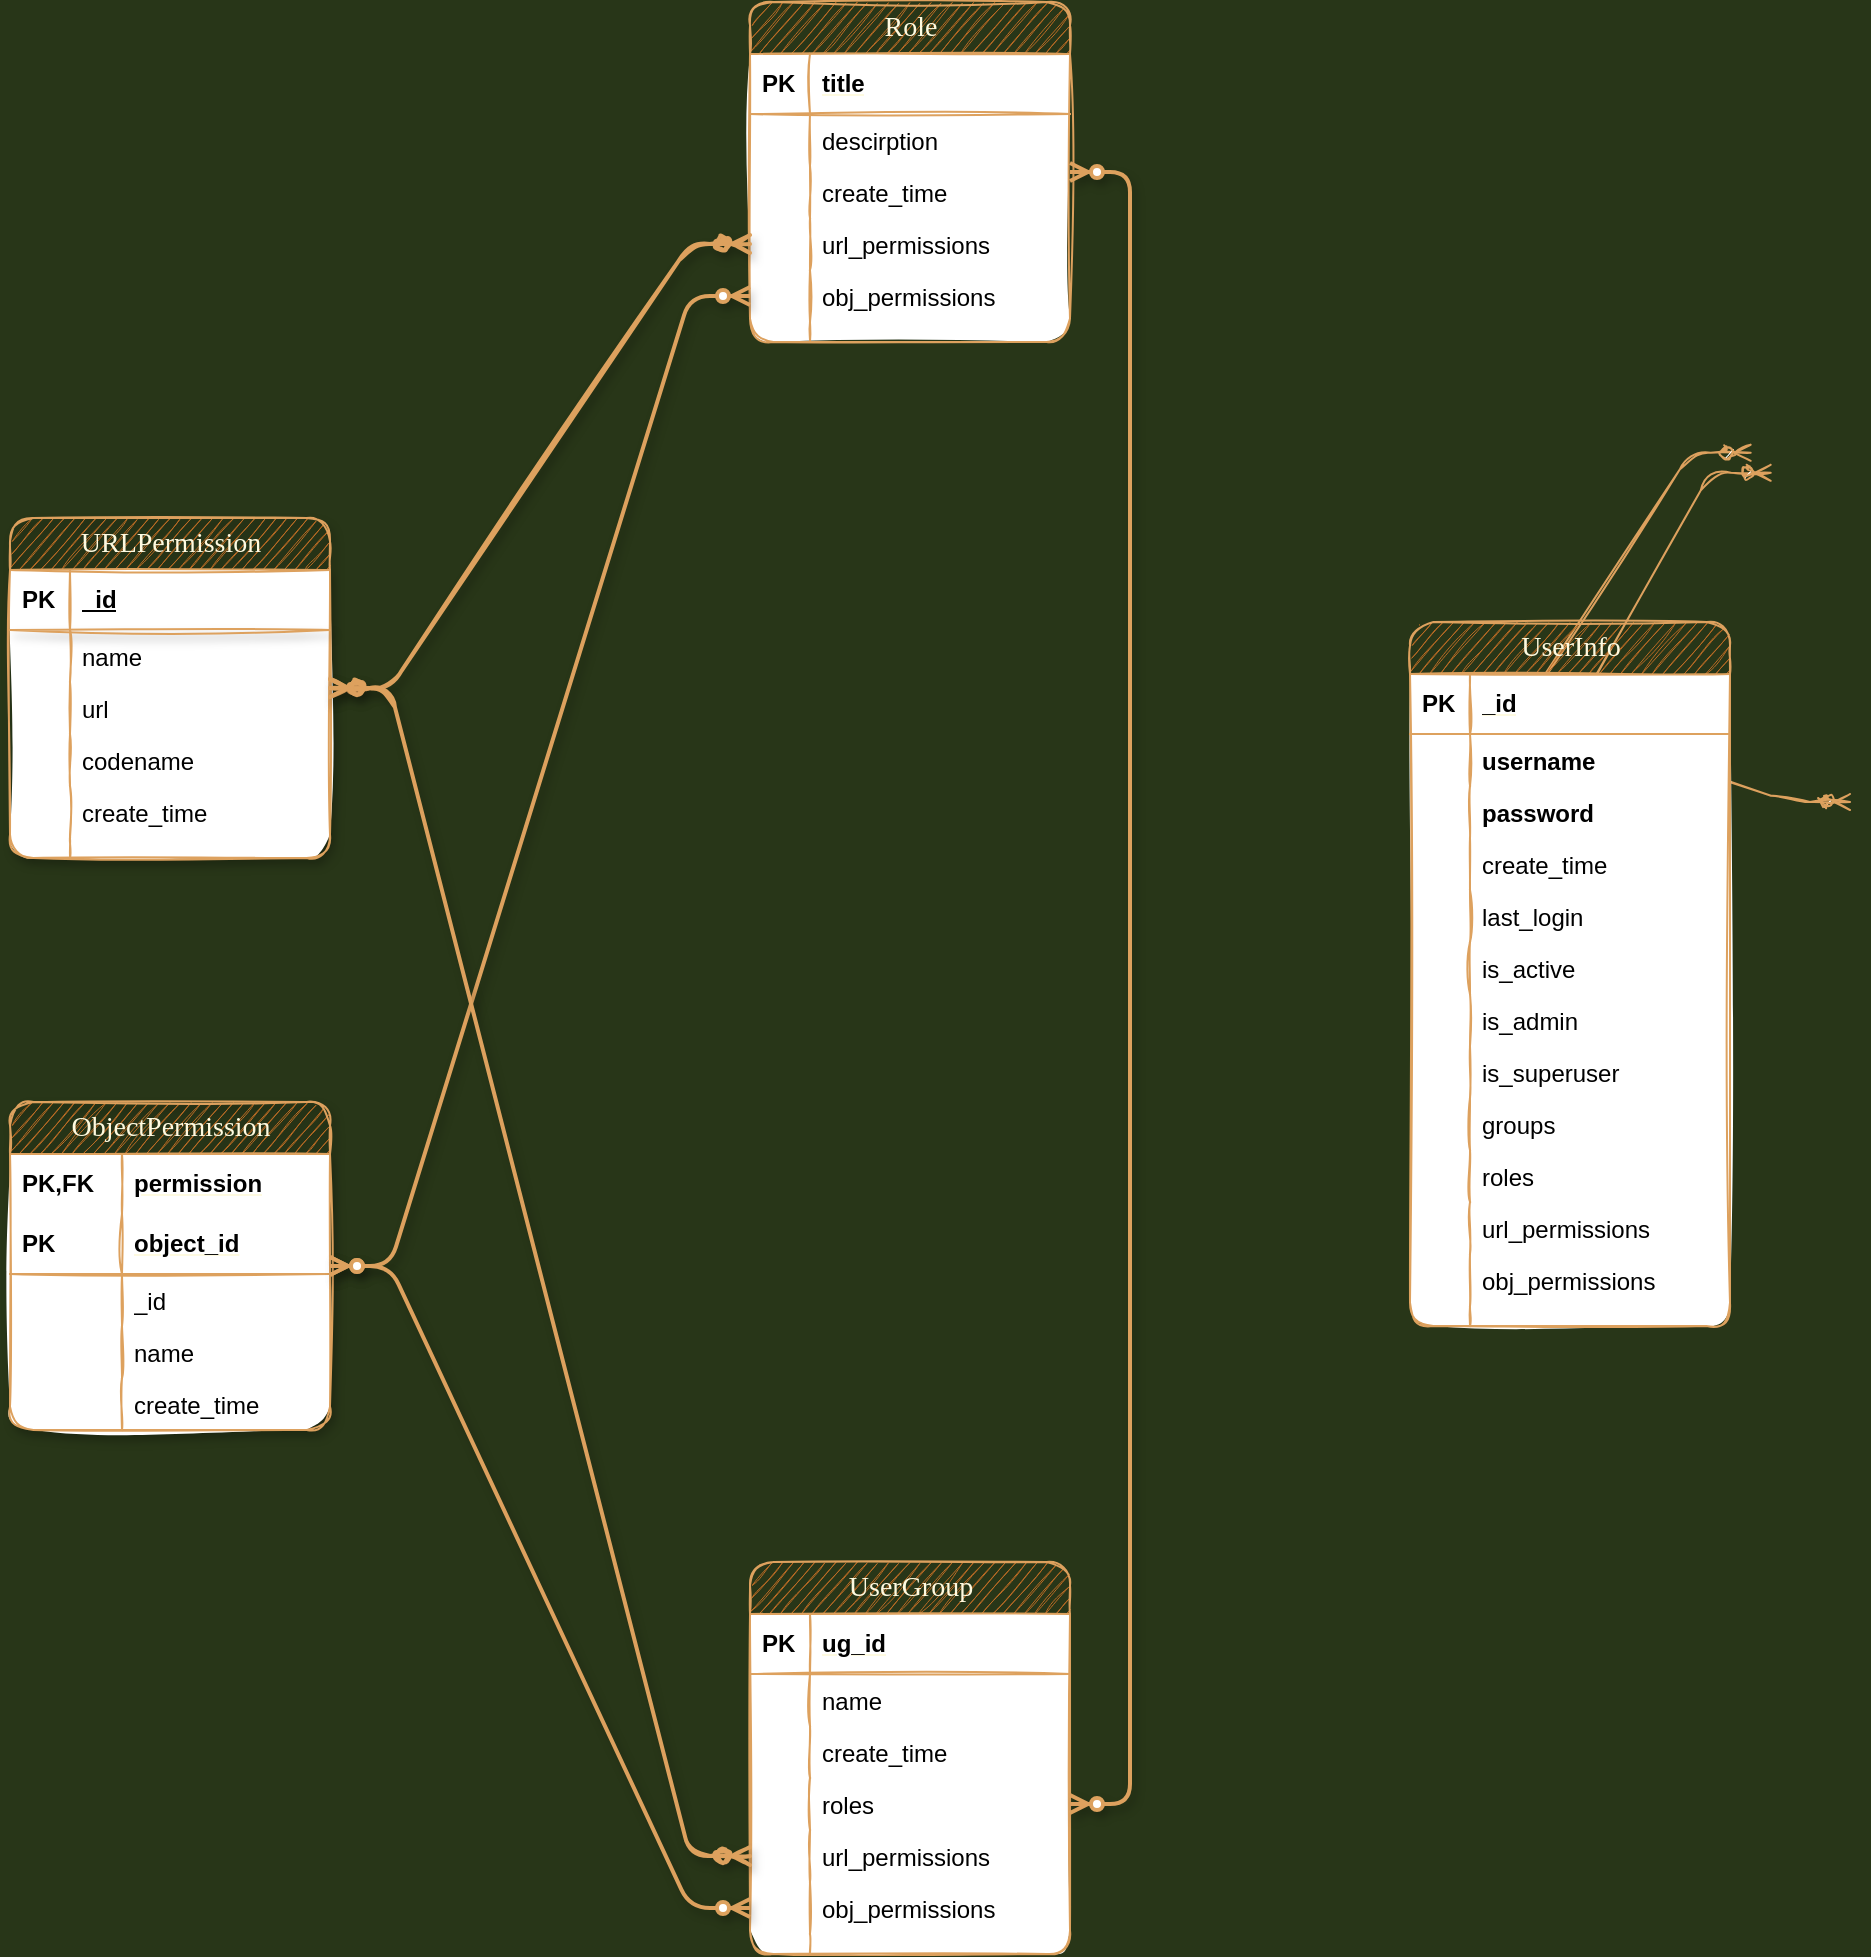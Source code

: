 <mxfile version="14.6.6" type="github">
  <diagram name="Page-1" id="e56a1550-8fbb-45ad-956c-1786394a9013">
    <mxGraphModel dx="1165" dy="645" grid="1" gridSize="10" guides="1" tooltips="1" connect="1" arrows="1" fold="1" page="1" pageScale="1" pageWidth="1100" pageHeight="850" background="#283618" math="0" shadow="0">
      <root>
        <mxCell id="0" />
        <mxCell id="1" parent="0" />
        <mxCell id="2e49270ec7c68f3f-63" value="" style="edgeStyle=entityRelationEdgeStyle;html=1;endArrow=ERzeroToMany;startArrow=ERzeroToOne;labelBackgroundColor=none;fontFamily=Verdana;fontSize=14;entryX=0;entryY=0.5;exitX=1;exitY=0.5;strokeColor=#DDA15E;fontColor=#FEFAE0;sketch=1;" parent="1" target="2e49270ec7c68f3f-42" edge="1">
          <mxGeometry width="100" height="100" relative="1" as="geometry">
            <mxPoint x="740" y="450" as="sourcePoint" />
            <mxPoint x="950" y="500" as="targetPoint" />
          </mxGeometry>
        </mxCell>
        <mxCell id="2e49270ec7c68f3f-78" value="" style="edgeStyle=entityRelationEdgeStyle;html=1;endArrow=ERzeroToMany;startArrow=ERzeroToOne;labelBackgroundColor=none;fontFamily=Verdana;fontSize=14;entryX=0;entryY=0.5;exitX=1;exitY=0.5;strokeColor=#DDA15E;fontColor=#FEFAE0;sketch=1;" parent="1" target="2e49270ec7c68f3f-65" edge="1">
          <mxGeometry width="100" height="100" relative="1" as="geometry">
            <mxPoint x="740" y="478" as="sourcePoint" />
            <mxPoint x="900.353" y="325.412" as="targetPoint" />
          </mxGeometry>
        </mxCell>
        <mxCell id="2e49270ec7c68f3f-79" value="" style="edgeStyle=entityRelationEdgeStyle;html=1;endArrow=ERzeroToMany;startArrow=ERzeroToOne;labelBackgroundColor=none;fontFamily=Verdana;fontSize=14;entryX=0;entryY=0.5;exitX=1;exitY=0.5;strokeColor=#DDA15E;fontColor=#FEFAE0;sketch=1;" parent="1" target="2e49270ec7c68f3f-74" edge="1">
          <mxGeometry width="100" height="100" relative="1" as="geometry">
            <mxPoint x="740" y="530" as="sourcePoint" />
            <mxPoint x="910.353" y="335.412" as="targetPoint" />
          </mxGeometry>
        </mxCell>
        <mxCell id="2e49270ec7c68f3f-80" value="URLPermission" style="swimlane;html=1;fontStyle=0;childLayout=stackLayout;horizontal=1;startSize=26;horizontalStack=0;resizeParent=1;resizeLast=0;collapsible=1;marginBottom=0;swimlaneFillColor=#ffffff;align=center;shadow=1;comic=0;labelBackgroundColor=none;strokeWidth=1;fontFamily=Verdana;fontSize=14;glass=0;fillColor=#BC6C25;strokeColor=#DDA15E;fontColor=#FEFAE0;sketch=1;rounded=1;" parent="1" vertex="1">
          <mxGeometry x="30" y="358" width="160" height="170" as="geometry" />
        </mxCell>
        <mxCell id="2e49270ec7c68f3f-81" value="_id" style="shape=partialRectangle;top=0;left=0;right=0;bottom=1;html=1;align=left;verticalAlign=middle;fillColor=none;spacingLeft=34;spacingRight=4;whiteSpace=wrap;overflow=hidden;rotatable=0;points=[[0,0.5],[1,0.5]];portConstraint=eastwest;dropTarget=0;fontStyle=5;shadow=1;strokeColor=#DDA15E;sketch=1;rounded=1;" parent="2e49270ec7c68f3f-80" vertex="1">
          <mxGeometry y="26" width="160" height="30" as="geometry" />
        </mxCell>
        <mxCell id="2e49270ec7c68f3f-82" value="&lt;font color=&quot;#000000&quot;&gt;&lt;b&gt;PK&lt;/b&gt;&lt;/font&gt;" style="shape=partialRectangle;top=0;left=0;bottom=0;html=1;fillColor=none;align=left;verticalAlign=middle;spacingLeft=4;spacingRight=4;whiteSpace=wrap;overflow=hidden;rotatable=0;points=[];portConstraint=eastwest;part=1;strokeColor=#DDA15E;fontColor=#FEFAE0;sketch=1;rounded=1;" parent="2e49270ec7c68f3f-81" vertex="1" connectable="0">
          <mxGeometry width="30" height="30" as="geometry" />
        </mxCell>
        <mxCell id="2e49270ec7c68f3f-83" value="name" style="shape=partialRectangle;top=0;left=0;right=0;bottom=0;html=1;align=left;verticalAlign=top;fillColor=none;spacingLeft=34;spacingRight=4;whiteSpace=wrap;overflow=hidden;rotatable=0;points=[[0,0.5],[1,0.5]];portConstraint=eastwest;dropTarget=0;shadow=1;strokeColor=#DDA15E;sketch=1;rounded=1;" parent="2e49270ec7c68f3f-80" vertex="1">
          <mxGeometry y="56" width="160" height="26" as="geometry" />
        </mxCell>
        <mxCell id="2e49270ec7c68f3f-84" value="" style="shape=partialRectangle;top=0;left=0;bottom=0;html=1;fillColor=none;align=left;verticalAlign=top;spacingLeft=4;spacingRight=4;whiteSpace=wrap;overflow=hidden;rotatable=0;points=[];portConstraint=eastwest;part=1;strokeColor=#DDA15E;fontColor=#FEFAE0;sketch=1;rounded=1;" parent="2e49270ec7c68f3f-83" vertex="1" connectable="0">
          <mxGeometry width="30" height="26" as="geometry" />
        </mxCell>
        <mxCell id="2e49270ec7c68f3f-85" value="url" style="shape=partialRectangle;top=0;left=0;right=0;bottom=0;html=1;align=left;verticalAlign=top;fillColor=none;spacingLeft=34;spacingRight=4;whiteSpace=wrap;overflow=hidden;rotatable=0;points=[[0,0.5],[1,0.5]];portConstraint=eastwest;dropTarget=0;shadow=1;strokeColor=#DDA15E;sketch=1;rounded=1;" parent="2e49270ec7c68f3f-80" vertex="1">
          <mxGeometry y="82" width="160" height="26" as="geometry" />
        </mxCell>
        <mxCell id="2e49270ec7c68f3f-86" value="" style="shape=partialRectangle;top=0;left=0;bottom=0;html=1;fillColor=none;align=left;verticalAlign=top;spacingLeft=4;spacingRight=4;whiteSpace=wrap;overflow=hidden;rotatable=0;points=[];portConstraint=eastwest;part=1;strokeColor=#DDA15E;fontColor=#FEFAE0;sketch=1;rounded=1;" parent="2e49270ec7c68f3f-85" vertex="1" connectable="0">
          <mxGeometry width="30" height="26" as="geometry" />
        </mxCell>
        <mxCell id="2e49270ec7c68f3f-87" value="codename" style="shape=partialRectangle;top=0;left=0;right=0;bottom=0;html=1;align=left;verticalAlign=top;fillColor=none;spacingLeft=34;spacingRight=4;whiteSpace=wrap;overflow=hidden;rotatable=0;points=[[0,0.5],[1,0.5]];portConstraint=eastwest;dropTarget=0;shadow=1;strokeColor=#DDA15E;sketch=1;rounded=1;" parent="2e49270ec7c68f3f-80" vertex="1">
          <mxGeometry y="108" width="160" height="26" as="geometry" />
        </mxCell>
        <mxCell id="2e49270ec7c68f3f-88" value="" style="shape=partialRectangle;top=0;left=0;bottom=0;html=1;fillColor=none;align=left;verticalAlign=top;spacingLeft=4;spacingRight=4;whiteSpace=wrap;overflow=hidden;rotatable=0;points=[];portConstraint=eastwest;part=1;strokeColor=#DDA15E;fontColor=#FEFAE0;sketch=1;rounded=1;" parent="2e49270ec7c68f3f-87" vertex="1" connectable="0">
          <mxGeometry width="30" height="26" as="geometry" />
        </mxCell>
        <mxCell id="QTOvt28qvxfar2RnhYl3-1" value="create_time" style="shape=partialRectangle;top=0;left=0;right=0;bottom=0;html=1;align=left;verticalAlign=top;fillColor=none;spacingLeft=34;spacingRight=4;whiteSpace=wrap;overflow=hidden;rotatable=0;points=[[0,0.5],[1,0.5]];portConstraint=eastwest;dropTarget=0;shadow=1;strokeColor=#DDA15E;sketch=1;rounded=1;" vertex="1" parent="2e49270ec7c68f3f-80">
          <mxGeometry y="134" width="160" height="26" as="geometry" />
        </mxCell>
        <mxCell id="QTOvt28qvxfar2RnhYl3-2" value="" style="shape=partialRectangle;top=0;left=0;bottom=0;html=1;fillColor=none;align=left;verticalAlign=top;spacingLeft=4;spacingRight=4;whiteSpace=wrap;overflow=hidden;rotatable=0;points=[];portConstraint=eastwest;part=1;strokeColor=#DDA15E;fontColor=#FEFAE0;sketch=1;rounded=1;" vertex="1" connectable="0" parent="QTOvt28qvxfar2RnhYl3-1">
          <mxGeometry width="30" height="26" as="geometry" />
        </mxCell>
        <mxCell id="2e49270ec7c68f3f-89" value="" style="shape=partialRectangle;top=0;left=0;right=0;bottom=0;html=1;align=left;verticalAlign=top;fillColor=none;spacingLeft=34;spacingRight=4;whiteSpace=wrap;overflow=hidden;rotatable=0;points=[[0,0.5],[1,0.5]];portConstraint=eastwest;dropTarget=0;shadow=1;strokeColor=#DDA15E;fontColor=#FEFAE0;sketch=1;rounded=1;" parent="2e49270ec7c68f3f-80" vertex="1">
          <mxGeometry y="160" width="160" height="10" as="geometry" />
        </mxCell>
        <mxCell id="2e49270ec7c68f3f-90" value="" style="shape=partialRectangle;top=0;left=0;bottom=0;html=1;fillColor=none;align=left;verticalAlign=top;spacingLeft=4;spacingRight=4;whiteSpace=wrap;overflow=hidden;rotatable=0;points=[];portConstraint=eastwest;part=1;strokeColor=#DDA15E;fontColor=#FEFAE0;sketch=1;rounded=1;" parent="2e49270ec7c68f3f-89" vertex="1" connectable="0">
          <mxGeometry width="30" height="10" as="geometry" />
        </mxCell>
        <mxCell id="QTOvt28qvxfar2RnhYl3-3" value="ObjectPermission" style="swimlane;html=1;fontStyle=0;childLayout=stackLayout;horizontal=1;startSize=26;horizontalStack=0;resizeParent=1;resizeLast=0;collapsible=1;marginBottom=0;swimlaneFillColor=#ffffff;align=center;shadow=1;comic=0;labelBackgroundColor=none;strokeWidth=1;fontFamily=Verdana;fontSize=14;glass=0;fillColor=#BC6C25;strokeColor=#DDA15E;fontColor=#FEFAE0;sketch=1;rounded=1;" vertex="1" parent="1">
          <mxGeometry x="30" y="650" width="160" height="164" as="geometry" />
        </mxCell>
        <mxCell id="QTOvt28qvxfar2RnhYl3-18" value="&lt;font color=&quot;#000000&quot;&gt;permission&lt;/font&gt;" style="shape=partialRectangle;top=0;left=0;right=0;bottom=0;html=1;align=left;verticalAlign=middle;fillColor=none;spacingLeft=60;spacingRight=4;whiteSpace=wrap;overflow=hidden;rotatable=0;points=[[0,0.5],[1,0.5]];portConstraint=eastwest;dropTarget=0;fontStyle=5;strokeColor=#DDA15E;fontColor=#FEFAE0;sketch=1;rounded=1;" vertex="1" parent="QTOvt28qvxfar2RnhYl3-3">
          <mxGeometry y="26" width="160" height="30" as="geometry" />
        </mxCell>
        <mxCell id="QTOvt28qvxfar2RnhYl3-19" value="&lt;font color=&quot;#000000&quot;&gt;PK,FK&lt;/font&gt;" style="shape=partialRectangle;fontStyle=1;top=0;left=0;bottom=0;html=1;fillColor=none;align=left;verticalAlign=middle;spacingLeft=4;spacingRight=4;whiteSpace=wrap;overflow=hidden;rotatable=0;points=[];portConstraint=eastwest;part=1;strokeColor=#DDA15E;fontColor=#FEFAE0;sketch=1;rounded=1;" vertex="1" connectable="0" parent="QTOvt28qvxfar2RnhYl3-18">
          <mxGeometry width="56" height="30" as="geometry" />
        </mxCell>
        <mxCell id="QTOvt28qvxfar2RnhYl3-20" value="&lt;font color=&quot;#000000&quot;&gt;object_id&lt;/font&gt;" style="shape=partialRectangle;top=0;left=0;right=0;bottom=1;html=1;align=left;verticalAlign=middle;fillColor=none;spacingLeft=60;spacingRight=4;whiteSpace=wrap;overflow=hidden;rotatable=0;points=[[0,0.5],[1,0.5]];portConstraint=eastwest;dropTarget=0;fontStyle=5;strokeColor=#DDA15E;fontColor=#FEFAE0;sketch=1;rounded=1;" vertex="1" parent="QTOvt28qvxfar2RnhYl3-3">
          <mxGeometry y="56" width="160" height="30" as="geometry" />
        </mxCell>
        <mxCell id="QTOvt28qvxfar2RnhYl3-21" value="&lt;font color=&quot;#000000&quot;&gt;PK&lt;/font&gt;" style="shape=partialRectangle;fontStyle=1;top=0;left=0;bottom=0;html=1;fillColor=none;align=left;verticalAlign=middle;spacingLeft=4;spacingRight=4;whiteSpace=wrap;overflow=hidden;rotatable=0;points=[];portConstraint=eastwest;part=1;strokeColor=#DDA15E;fontColor=#FEFAE0;sketch=1;rounded=1;" vertex="1" connectable="0" parent="QTOvt28qvxfar2RnhYl3-20">
          <mxGeometry width="56" height="30" as="geometry" />
        </mxCell>
        <mxCell id="QTOvt28qvxfar2RnhYl3-26" value="&lt;font color=&quot;#000000&quot;&gt;_id&lt;/font&gt;" style="shape=partialRectangle;top=0;left=0;right=0;bottom=0;html=1;align=left;verticalAlign=top;fillColor=none;spacingLeft=60;spacingRight=4;whiteSpace=wrap;overflow=hidden;rotatable=0;points=[[0,0.5],[1,0.5]];portConstraint=eastwest;dropTarget=0;strokeColor=#DDA15E;fontColor=#FEFAE0;sketch=1;rounded=1;" vertex="1" parent="QTOvt28qvxfar2RnhYl3-3">
          <mxGeometry y="86" width="160" height="26" as="geometry" />
        </mxCell>
        <mxCell id="QTOvt28qvxfar2RnhYl3-27" value="" style="shape=partialRectangle;top=0;left=0;bottom=0;html=1;fillColor=none;align=left;verticalAlign=top;spacingLeft=4;spacingRight=4;whiteSpace=wrap;overflow=hidden;rotatable=0;points=[];portConstraint=eastwest;part=1;strokeColor=#DDA15E;fontColor=#FEFAE0;sketch=1;rounded=1;" vertex="1" connectable="0" parent="QTOvt28qvxfar2RnhYl3-26">
          <mxGeometry width="56" height="26" as="geometry" />
        </mxCell>
        <mxCell id="QTOvt28qvxfar2RnhYl3-22" value="&lt;font color=&quot;#000000&quot;&gt;name&lt;/font&gt;" style="shape=partialRectangle;top=0;left=0;right=0;bottom=0;html=1;align=left;verticalAlign=top;fillColor=none;spacingLeft=60;spacingRight=4;whiteSpace=wrap;overflow=hidden;rotatable=0;points=[[0,0.5],[1,0.5]];portConstraint=eastwest;dropTarget=0;strokeColor=#DDA15E;fontColor=#FEFAE0;sketch=1;rounded=1;" vertex="1" parent="QTOvt28qvxfar2RnhYl3-3">
          <mxGeometry y="112" width="160" height="26" as="geometry" />
        </mxCell>
        <mxCell id="QTOvt28qvxfar2RnhYl3-23" value="" style="shape=partialRectangle;top=0;left=0;bottom=0;html=1;fillColor=none;align=left;verticalAlign=top;spacingLeft=4;spacingRight=4;whiteSpace=wrap;overflow=hidden;rotatable=0;points=[];portConstraint=eastwest;part=1;strokeColor=#DDA15E;fontColor=#FEFAE0;sketch=1;rounded=1;" vertex="1" connectable="0" parent="QTOvt28qvxfar2RnhYl3-22">
          <mxGeometry width="56" height="26" as="geometry" />
        </mxCell>
        <mxCell id="QTOvt28qvxfar2RnhYl3-24" value="&lt;font color=&quot;#000000&quot;&gt;create_time&lt;/font&gt;" style="shape=partialRectangle;top=0;left=0;right=0;bottom=0;html=1;align=left;verticalAlign=top;fillColor=none;spacingLeft=60;spacingRight=4;whiteSpace=wrap;overflow=hidden;rotatable=0;points=[[0,0.5],[1,0.5]];portConstraint=eastwest;dropTarget=0;strokeColor=#DDA15E;fontColor=#FEFAE0;sketch=1;rounded=1;" vertex="1" parent="QTOvt28qvxfar2RnhYl3-3">
          <mxGeometry y="138" width="160" height="26" as="geometry" />
        </mxCell>
        <mxCell id="QTOvt28qvxfar2RnhYl3-25" value="" style="shape=partialRectangle;top=0;left=0;bottom=0;html=1;fillColor=none;align=left;verticalAlign=top;spacingLeft=4;spacingRight=4;whiteSpace=wrap;overflow=hidden;rotatable=0;points=[];portConstraint=eastwest;part=1;strokeColor=#DDA15E;fontColor=#FEFAE0;sketch=1;rounded=1;" vertex="1" connectable="0" parent="QTOvt28qvxfar2RnhYl3-24">
          <mxGeometry width="56" height="26" as="geometry" />
        </mxCell>
        <mxCell id="QTOvt28qvxfar2RnhYl3-30" value="Role" style="swimlane;html=1;fontStyle=0;childLayout=stackLayout;horizontal=1;startSize=26;fillColor=#BC6C25;horizontalStack=0;resizeParent=1;resizeLast=0;collapsible=1;marginBottom=0;swimlaneFillColor=#ffffff;align=center;shadow=0;comic=0;labelBackgroundColor=none;strokeWidth=1;fontFamily=Verdana;fontSize=14;strokeColor=#DDA15E;fontColor=#FEFAE0;sketch=1;rounded=1;" vertex="1" parent="1">
          <mxGeometry x="400" y="100" width="160" height="170" as="geometry" />
        </mxCell>
        <mxCell id="QTOvt28qvxfar2RnhYl3-31" value="&lt;font color=&quot;#000000&quot;&gt;title&lt;/font&gt;" style="shape=partialRectangle;top=0;left=0;right=0;bottom=1;html=1;align=left;verticalAlign=middle;fillColor=none;spacingLeft=34;spacingRight=4;whiteSpace=wrap;overflow=hidden;rotatable=0;points=[[0,0.5],[1,0.5]];portConstraint=eastwest;dropTarget=0;fontStyle=5;strokeColor=#DDA15E;fontColor=#FEFAE0;sketch=1;rounded=1;" vertex="1" parent="QTOvt28qvxfar2RnhYl3-30">
          <mxGeometry y="26" width="160" height="30" as="geometry" />
        </mxCell>
        <mxCell id="QTOvt28qvxfar2RnhYl3-32" value="&lt;font color=&quot;#000000&quot;&gt;&lt;b&gt;PK&lt;/b&gt;&lt;/font&gt;" style="shape=partialRectangle;top=0;left=0;bottom=0;html=1;fillColor=none;align=left;verticalAlign=middle;spacingLeft=4;spacingRight=4;whiteSpace=wrap;overflow=hidden;rotatable=0;points=[];portConstraint=eastwest;part=1;strokeColor=#DDA15E;fontColor=#FEFAE0;sketch=1;rounded=1;" vertex="1" connectable="0" parent="QTOvt28qvxfar2RnhYl3-31">
          <mxGeometry width="30" height="30" as="geometry" />
        </mxCell>
        <mxCell id="QTOvt28qvxfar2RnhYl3-33" value="&lt;font color=&quot;#000000&quot;&gt;descirption&lt;/font&gt;" style="shape=partialRectangle;top=0;left=0;right=0;bottom=0;html=1;align=left;verticalAlign=top;fillColor=none;spacingLeft=34;spacingRight=4;whiteSpace=wrap;overflow=hidden;rotatable=0;points=[[0,0.5],[1,0.5]];portConstraint=eastwest;dropTarget=0;strokeColor=#DDA15E;fontColor=#FEFAE0;sketch=1;rounded=1;" vertex="1" parent="QTOvt28qvxfar2RnhYl3-30">
          <mxGeometry y="56" width="160" height="26" as="geometry" />
        </mxCell>
        <mxCell id="QTOvt28qvxfar2RnhYl3-34" value="" style="shape=partialRectangle;top=0;left=0;bottom=0;html=1;fillColor=none;align=left;verticalAlign=top;spacingLeft=4;spacingRight=4;whiteSpace=wrap;overflow=hidden;rotatable=0;points=[];portConstraint=eastwest;part=1;strokeColor=#DDA15E;fontColor=#FEFAE0;sketch=1;rounded=1;" vertex="1" connectable="0" parent="QTOvt28qvxfar2RnhYl3-33">
          <mxGeometry width="30" height="26" as="geometry" />
        </mxCell>
        <mxCell id="QTOvt28qvxfar2RnhYl3-35" value="&lt;font color=&quot;#000000&quot;&gt;create_time&lt;/font&gt;" style="shape=partialRectangle;top=0;left=0;right=0;bottom=0;html=1;align=left;verticalAlign=top;fillColor=none;spacingLeft=34;spacingRight=4;whiteSpace=wrap;overflow=hidden;rotatable=0;points=[[0,0.5],[1,0.5]];portConstraint=eastwest;dropTarget=0;strokeColor=#DDA15E;fontColor=#FEFAE0;sketch=1;rounded=1;" vertex="1" parent="QTOvt28qvxfar2RnhYl3-30">
          <mxGeometry y="82" width="160" height="26" as="geometry" />
        </mxCell>
        <mxCell id="QTOvt28qvxfar2RnhYl3-36" value="" style="shape=partialRectangle;top=0;left=0;bottom=0;html=1;fillColor=none;align=left;verticalAlign=top;spacingLeft=4;spacingRight=4;whiteSpace=wrap;overflow=hidden;rotatable=0;points=[];portConstraint=eastwest;part=1;strokeColor=#DDA15E;fontColor=#FEFAE0;sketch=1;rounded=1;" vertex="1" connectable="0" parent="QTOvt28qvxfar2RnhYl3-35">
          <mxGeometry width="30" height="26" as="geometry" />
        </mxCell>
        <mxCell id="QTOvt28qvxfar2RnhYl3-37" value="&lt;font color=&quot;#000000&quot;&gt;url_permissions&lt;/font&gt;" style="shape=partialRectangle;top=0;left=0;right=0;bottom=0;html=1;align=left;verticalAlign=top;fillColor=none;spacingLeft=34;spacingRight=4;whiteSpace=wrap;overflow=hidden;rotatable=0;points=[[0,0.5],[1,0.5]];portConstraint=eastwest;dropTarget=0;strokeColor=#DDA15E;fontColor=#FEFAE0;sketch=1;rounded=1;" vertex="1" parent="QTOvt28qvxfar2RnhYl3-30">
          <mxGeometry y="108" width="160" height="26" as="geometry" />
        </mxCell>
        <mxCell id="QTOvt28qvxfar2RnhYl3-38" value="" style="shape=partialRectangle;top=0;left=0;bottom=0;html=1;fillColor=none;align=left;verticalAlign=top;spacingLeft=4;spacingRight=4;whiteSpace=wrap;overflow=hidden;rotatable=0;points=[];portConstraint=eastwest;part=1;strokeColor=#DDA15E;fontColor=#FEFAE0;sketch=1;rounded=1;" vertex="1" connectable="0" parent="QTOvt28qvxfar2RnhYl3-37">
          <mxGeometry width="30" height="26" as="geometry" />
        </mxCell>
        <mxCell id="QTOvt28qvxfar2RnhYl3-39" value="&lt;font color=&quot;#000000&quot;&gt;obj_permissions&lt;/font&gt;" style="shape=partialRectangle;top=0;left=0;right=0;bottom=0;html=1;align=left;verticalAlign=top;fillColor=none;spacingLeft=34;spacingRight=4;whiteSpace=wrap;overflow=hidden;rotatable=0;points=[[0,0.5],[1,0.5]];portConstraint=eastwest;dropTarget=0;strokeColor=#DDA15E;fontColor=#FEFAE0;sketch=1;rounded=1;" vertex="1" parent="QTOvt28qvxfar2RnhYl3-30">
          <mxGeometry y="134" width="160" height="26" as="geometry" />
        </mxCell>
        <mxCell id="QTOvt28qvxfar2RnhYl3-40" value="" style="shape=partialRectangle;top=0;left=0;bottom=0;html=1;fillColor=none;align=left;verticalAlign=top;spacingLeft=4;spacingRight=4;whiteSpace=wrap;overflow=hidden;rotatable=0;points=[];portConstraint=eastwest;part=1;strokeColor=#DDA15E;fontColor=#FEFAE0;sketch=1;rounded=1;" vertex="1" connectable="0" parent="QTOvt28qvxfar2RnhYl3-39">
          <mxGeometry width="30" height="26" as="geometry" />
        </mxCell>
        <mxCell id="QTOvt28qvxfar2RnhYl3-41" value="" style="shape=partialRectangle;top=0;left=0;right=0;bottom=0;html=1;align=left;verticalAlign=top;fillColor=none;spacingLeft=34;spacingRight=4;whiteSpace=wrap;overflow=hidden;rotatable=0;points=[[0,0.5],[1,0.5]];portConstraint=eastwest;dropTarget=0;strokeColor=#DDA15E;fontColor=#FEFAE0;sketch=1;rounded=1;" vertex="1" parent="QTOvt28qvxfar2RnhYl3-30">
          <mxGeometry y="160" width="160" height="10" as="geometry" />
        </mxCell>
        <mxCell id="QTOvt28qvxfar2RnhYl3-42" value="" style="shape=partialRectangle;top=0;left=0;bottom=0;html=1;fillColor=none;align=left;verticalAlign=top;spacingLeft=4;spacingRight=4;whiteSpace=wrap;overflow=hidden;rotatable=0;points=[];portConstraint=eastwest;part=1;strokeColor=#DDA15E;fontColor=#FEFAE0;sketch=1;rounded=1;" vertex="1" connectable="0" parent="QTOvt28qvxfar2RnhYl3-41">
          <mxGeometry width="30" height="10" as="geometry" />
        </mxCell>
        <mxCell id="QTOvt28qvxfar2RnhYl3-43" value="" style="edgeStyle=entityRelationEdgeStyle;fontSize=12;html=1;endArrow=ERzeroToMany;startArrow=ERzeroToMany;fontColor=#000000;strokeColor=#DDA15E;fillColor=#BC6C25;strokeWidth=2;shadow=1;sketch=1;startFill=1;endFill=1;rounded=1;" edge="1" parent="1" source="2e49270ec7c68f3f-80" target="QTOvt28qvxfar2RnhYl3-37">
          <mxGeometry width="100" height="100" relative="1" as="geometry">
            <mxPoint x="170" y="276" as="sourcePoint" />
            <mxPoint x="270" y="176" as="targetPoint" />
          </mxGeometry>
        </mxCell>
        <mxCell id="QTOvt28qvxfar2RnhYl3-44" value="" style="edgeStyle=entityRelationEdgeStyle;fontSize=12;html=1;endArrow=ERzeroToMany;startArrow=ERzeroToMany;shadow=1;fontColor=#000000;strokeColor=#DDA15E;strokeWidth=2;fillColor=#BC6C25;startFill=1;endFill=1;" edge="1" parent="1" source="QTOvt28qvxfar2RnhYl3-3" target="QTOvt28qvxfar2RnhYl3-39">
          <mxGeometry width="100" height="100" relative="1" as="geometry">
            <mxPoint x="180" y="570" as="sourcePoint" />
            <mxPoint x="280" y="470" as="targetPoint" />
          </mxGeometry>
        </mxCell>
        <mxCell id="QTOvt28qvxfar2RnhYl3-52" value="UserGroup" style="swimlane;html=1;fontStyle=0;childLayout=stackLayout;horizontal=1;startSize=26;fillColor=#BC6C25;horizontalStack=0;resizeParent=1;resizeLast=0;collapsible=1;marginBottom=0;swimlaneFillColor=#ffffff;align=center;shadow=0;comic=0;labelBackgroundColor=none;strokeWidth=1;fontFamily=Verdana;fontSize=14;strokeColor=#DDA15E;fontColor=#FEFAE0;sketch=1;rounded=1;" vertex="1" parent="1">
          <mxGeometry x="400" y="880" width="160" height="196" as="geometry" />
        </mxCell>
        <mxCell id="QTOvt28qvxfar2RnhYl3-53" value="&lt;font color=&quot;#000000&quot;&gt;ug_id&lt;/font&gt;" style="shape=partialRectangle;top=0;left=0;right=0;bottom=1;html=1;align=left;verticalAlign=middle;fillColor=none;spacingLeft=34;spacingRight=4;whiteSpace=wrap;overflow=hidden;rotatable=0;points=[[0,0.5],[1,0.5]];portConstraint=eastwest;dropTarget=0;fontStyle=5;strokeColor=#DDA15E;fontColor=#FEFAE0;sketch=1;rounded=1;" vertex="1" parent="QTOvt28qvxfar2RnhYl3-52">
          <mxGeometry y="26" width="160" height="30" as="geometry" />
        </mxCell>
        <mxCell id="QTOvt28qvxfar2RnhYl3-54" value="&lt;font color=&quot;#000000&quot;&gt;&lt;b&gt;PK&lt;/b&gt;&lt;/font&gt;" style="shape=partialRectangle;top=0;left=0;bottom=0;html=1;fillColor=none;align=left;verticalAlign=middle;spacingLeft=4;spacingRight=4;whiteSpace=wrap;overflow=hidden;rotatable=0;points=[];portConstraint=eastwest;part=1;strokeColor=#DDA15E;fontColor=#FEFAE0;sketch=1;rounded=1;" vertex="1" connectable="0" parent="QTOvt28qvxfar2RnhYl3-53">
          <mxGeometry width="30" height="30" as="geometry" />
        </mxCell>
        <mxCell id="QTOvt28qvxfar2RnhYl3-55" value="&lt;font color=&quot;#000000&quot;&gt;name&lt;/font&gt;" style="shape=partialRectangle;top=0;left=0;right=0;bottom=0;html=1;align=left;verticalAlign=top;fillColor=none;spacingLeft=34;spacingRight=4;whiteSpace=wrap;overflow=hidden;rotatable=0;points=[[0,0.5],[1,0.5]];portConstraint=eastwest;dropTarget=0;strokeColor=#DDA15E;fontColor=#FEFAE0;sketch=1;rounded=1;" vertex="1" parent="QTOvt28qvxfar2RnhYl3-52">
          <mxGeometry y="56" width="160" height="26" as="geometry" />
        </mxCell>
        <mxCell id="QTOvt28qvxfar2RnhYl3-56" value="" style="shape=partialRectangle;top=0;left=0;bottom=0;html=1;fillColor=none;align=left;verticalAlign=top;spacingLeft=4;spacingRight=4;whiteSpace=wrap;overflow=hidden;rotatable=0;points=[];portConstraint=eastwest;part=1;strokeColor=#DDA15E;fontColor=#FEFAE0;sketch=1;rounded=1;" vertex="1" connectable="0" parent="QTOvt28qvxfar2RnhYl3-55">
          <mxGeometry width="30" height="26" as="geometry" />
        </mxCell>
        <mxCell id="QTOvt28qvxfar2RnhYl3-57" value="&lt;font color=&quot;#000000&quot;&gt;create_time&lt;/font&gt;" style="shape=partialRectangle;top=0;left=0;right=0;bottom=0;html=1;align=left;verticalAlign=top;fillColor=none;spacingLeft=34;spacingRight=4;whiteSpace=wrap;overflow=hidden;rotatable=0;points=[[0,0.5],[1,0.5]];portConstraint=eastwest;dropTarget=0;strokeColor=#DDA15E;fontColor=#FEFAE0;sketch=1;rounded=1;" vertex="1" parent="QTOvt28qvxfar2RnhYl3-52">
          <mxGeometry y="82" width="160" height="26" as="geometry" />
        </mxCell>
        <mxCell id="QTOvt28qvxfar2RnhYl3-58" value="" style="shape=partialRectangle;top=0;left=0;bottom=0;html=1;fillColor=none;align=left;verticalAlign=top;spacingLeft=4;spacingRight=4;whiteSpace=wrap;overflow=hidden;rotatable=0;points=[];portConstraint=eastwest;part=1;strokeColor=#DDA15E;fontColor=#FEFAE0;sketch=1;rounded=1;" vertex="1" connectable="0" parent="QTOvt28qvxfar2RnhYl3-57">
          <mxGeometry width="30" height="26" as="geometry" />
        </mxCell>
        <mxCell id="QTOvt28qvxfar2RnhYl3-65" value="&lt;font color=&quot;#000000&quot;&gt;roles&lt;/font&gt;" style="shape=partialRectangle;top=0;left=0;right=0;bottom=0;html=1;align=left;verticalAlign=top;fillColor=none;spacingLeft=34;spacingRight=4;whiteSpace=wrap;overflow=hidden;rotatable=0;points=[[0,0.5],[1,0.5]];portConstraint=eastwest;dropTarget=0;strokeColor=#DDA15E;fontColor=#FEFAE0;sketch=1;rounded=1;" vertex="1" parent="QTOvt28qvxfar2RnhYl3-52">
          <mxGeometry y="108" width="160" height="26" as="geometry" />
        </mxCell>
        <mxCell id="QTOvt28qvxfar2RnhYl3-66" value="" style="shape=partialRectangle;top=0;left=0;bottom=0;html=1;fillColor=none;align=left;verticalAlign=top;spacingLeft=4;spacingRight=4;whiteSpace=wrap;overflow=hidden;rotatable=0;points=[];portConstraint=eastwest;part=1;strokeColor=#DDA15E;fontColor=#FEFAE0;sketch=1;rounded=1;" vertex="1" connectable="0" parent="QTOvt28qvxfar2RnhYl3-65">
          <mxGeometry width="30" height="26" as="geometry" />
        </mxCell>
        <mxCell id="QTOvt28qvxfar2RnhYl3-59" value="&lt;font color=&quot;#000000&quot;&gt;url_permissions&lt;/font&gt;" style="shape=partialRectangle;top=0;left=0;right=0;bottom=0;html=1;align=left;verticalAlign=top;fillColor=none;spacingLeft=34;spacingRight=4;whiteSpace=wrap;overflow=hidden;rotatable=0;points=[[0,0.5],[1,0.5]];portConstraint=eastwest;dropTarget=0;strokeColor=#DDA15E;fontColor=#FEFAE0;sketch=1;rounded=1;" vertex="1" parent="QTOvt28qvxfar2RnhYl3-52">
          <mxGeometry y="134" width="160" height="26" as="geometry" />
        </mxCell>
        <mxCell id="QTOvt28qvxfar2RnhYl3-60" value="" style="shape=partialRectangle;top=0;left=0;bottom=0;html=1;fillColor=none;align=left;verticalAlign=top;spacingLeft=4;spacingRight=4;whiteSpace=wrap;overflow=hidden;rotatable=0;points=[];portConstraint=eastwest;part=1;strokeColor=#DDA15E;fontColor=#FEFAE0;sketch=1;rounded=1;" vertex="1" connectable="0" parent="QTOvt28qvxfar2RnhYl3-59">
          <mxGeometry width="30" height="26" as="geometry" />
        </mxCell>
        <mxCell id="QTOvt28qvxfar2RnhYl3-61" value="&lt;font color=&quot;#000000&quot;&gt;obj_permissions&lt;/font&gt;" style="shape=partialRectangle;top=0;left=0;right=0;bottom=0;html=1;align=left;verticalAlign=top;fillColor=none;spacingLeft=34;spacingRight=4;whiteSpace=wrap;overflow=hidden;rotatable=0;points=[[0,0.5],[1,0.5]];portConstraint=eastwest;dropTarget=0;strokeColor=#DDA15E;fontColor=#FEFAE0;sketch=1;rounded=1;" vertex="1" parent="QTOvt28qvxfar2RnhYl3-52">
          <mxGeometry y="160" width="160" height="26" as="geometry" />
        </mxCell>
        <mxCell id="QTOvt28qvxfar2RnhYl3-62" value="" style="shape=partialRectangle;top=0;left=0;bottom=0;html=1;fillColor=none;align=left;verticalAlign=top;spacingLeft=4;spacingRight=4;whiteSpace=wrap;overflow=hidden;rotatable=0;points=[];portConstraint=eastwest;part=1;strokeColor=#DDA15E;fontColor=#FEFAE0;sketch=1;rounded=1;" vertex="1" connectable="0" parent="QTOvt28qvxfar2RnhYl3-61">
          <mxGeometry width="30" height="26" as="geometry" />
        </mxCell>
        <mxCell id="QTOvt28qvxfar2RnhYl3-63" value="" style="shape=partialRectangle;top=0;left=0;right=0;bottom=0;html=1;align=left;verticalAlign=top;fillColor=none;spacingLeft=34;spacingRight=4;whiteSpace=wrap;overflow=hidden;rotatable=0;points=[[0,0.5],[1,0.5]];portConstraint=eastwest;dropTarget=0;strokeColor=#DDA15E;fontColor=#FEFAE0;sketch=1;rounded=1;" vertex="1" parent="QTOvt28qvxfar2RnhYl3-52">
          <mxGeometry y="186" width="160" height="10" as="geometry" />
        </mxCell>
        <mxCell id="QTOvt28qvxfar2RnhYl3-64" value="" style="shape=partialRectangle;top=0;left=0;bottom=0;html=1;fillColor=none;align=left;verticalAlign=top;spacingLeft=4;spacingRight=4;whiteSpace=wrap;overflow=hidden;rotatable=0;points=[];portConstraint=eastwest;part=1;strokeColor=#DDA15E;fontColor=#FEFAE0;sketch=1;rounded=1;" vertex="1" connectable="0" parent="QTOvt28qvxfar2RnhYl3-63">
          <mxGeometry width="30" height="10" as="geometry" />
        </mxCell>
        <mxCell id="QTOvt28qvxfar2RnhYl3-67" value="" style="edgeStyle=entityRelationEdgeStyle;fontSize=12;html=1;endArrow=ERzeroToMany;startArrow=ERzeroToMany;shadow=1;fontColor=#000000;strokeColor=#DDA15E;strokeWidth=2;fillColor=#BC6C25;startFill=1;endFill=1;" edge="1" parent="1" source="QTOvt28qvxfar2RnhYl3-65" target="QTOvt28qvxfar2RnhYl3-30">
          <mxGeometry width="100" height="100" relative="1" as="geometry">
            <mxPoint x="200" y="742" as="sourcePoint" />
            <mxPoint x="320" y="247" as="targetPoint" />
          </mxGeometry>
        </mxCell>
        <mxCell id="QTOvt28qvxfar2RnhYl3-68" value="" style="edgeStyle=entityRelationEdgeStyle;fontSize=12;html=1;endArrow=ERzeroToMany;startArrow=ERzeroToMany;fontColor=#000000;strokeColor=#DDA15E;fillColor=#BC6C25;strokeWidth=2;shadow=1;sketch=1;startFill=1;endFill=1;rounded=1;" edge="1" parent="1" source="2e49270ec7c68f3f-80" target="QTOvt28qvxfar2RnhYl3-59">
          <mxGeometry width="100" height="100" relative="1" as="geometry">
            <mxPoint x="200" y="453" as="sourcePoint" />
            <mxPoint x="320" y="221" as="targetPoint" />
          </mxGeometry>
        </mxCell>
        <mxCell id="QTOvt28qvxfar2RnhYl3-70" value="" style="edgeStyle=entityRelationEdgeStyle;fontSize=12;html=1;endArrow=ERzeroToMany;startArrow=ERzeroToMany;shadow=1;fontColor=#000000;strokeColor=#DDA15E;strokeWidth=2;fillColor=#BC6C25;startFill=1;endFill=1;" edge="1" parent="1" source="QTOvt28qvxfar2RnhYl3-3" target="QTOvt28qvxfar2RnhYl3-61">
          <mxGeometry width="100" height="100" relative="1" as="geometry">
            <mxPoint x="200" y="742" as="sourcePoint" />
            <mxPoint x="320" y="247" as="targetPoint" />
          </mxGeometry>
        </mxCell>
        <mxCell id="QTOvt28qvxfar2RnhYl3-71" value="UserInfo" style="swimlane;html=1;fontStyle=0;childLayout=stackLayout;horizontal=1;startSize=26;fillColor=#BC6C25;horizontalStack=0;resizeParent=1;resizeLast=0;collapsible=1;marginBottom=0;swimlaneFillColor=#ffffff;align=center;shadow=0;comic=0;labelBackgroundColor=none;strokeWidth=1;fontFamily=Verdana;fontSize=14;strokeColor=#DDA15E;fontColor=#FEFAE0;sketch=1;rounded=1;" vertex="1" parent="1">
          <mxGeometry x="730" y="410" width="160" height="352" as="geometry" />
        </mxCell>
        <mxCell id="QTOvt28qvxfar2RnhYl3-72" value="&lt;font color=&quot;#000000&quot;&gt;_id&lt;/font&gt;" style="shape=partialRectangle;top=0;left=0;right=0;bottom=1;html=1;align=left;verticalAlign=middle;fillColor=none;spacingLeft=34;spacingRight=4;whiteSpace=wrap;overflow=hidden;rotatable=0;points=[[0,0.5],[1,0.5]];portConstraint=eastwest;dropTarget=0;fontStyle=5;strokeColor=#DDA15E;fontColor=#FEFAE0;sketch=1;rounded=1;" vertex="1" parent="QTOvt28qvxfar2RnhYl3-71">
          <mxGeometry y="26" width="160" height="30" as="geometry" />
        </mxCell>
        <mxCell id="QTOvt28qvxfar2RnhYl3-73" value="&lt;font color=&quot;#000000&quot;&gt;&lt;b&gt;PK&lt;/b&gt;&lt;/font&gt;" style="shape=partialRectangle;top=0;left=0;bottom=0;html=1;fillColor=none;align=left;verticalAlign=middle;spacingLeft=4;spacingRight=4;whiteSpace=wrap;overflow=hidden;rotatable=0;points=[];portConstraint=eastwest;part=1;strokeColor=#DDA15E;fontColor=#FEFAE0;sketch=1;rounded=1;" vertex="1" connectable="0" parent="QTOvt28qvxfar2RnhYl3-72">
          <mxGeometry width="30" height="30" as="geometry" />
        </mxCell>
        <mxCell id="QTOvt28qvxfar2RnhYl3-74" value="&lt;font color=&quot;#000000&quot;&gt;&lt;b&gt;username&lt;/b&gt;&lt;/font&gt;" style="shape=partialRectangle;top=0;left=0;right=0;bottom=0;html=1;align=left;verticalAlign=top;fillColor=none;spacingLeft=34;spacingRight=4;whiteSpace=wrap;overflow=hidden;rotatable=0;points=[[0,0.5],[1,0.5]];portConstraint=eastwest;dropTarget=0;strokeColor=#DDA15E;fontColor=#FEFAE0;sketch=1;rounded=1;" vertex="1" parent="QTOvt28qvxfar2RnhYl3-71">
          <mxGeometry y="56" width="160" height="26" as="geometry" />
        </mxCell>
        <mxCell id="QTOvt28qvxfar2RnhYl3-75" value="" style="shape=partialRectangle;top=0;left=0;bottom=0;html=1;fillColor=none;align=left;verticalAlign=top;spacingLeft=4;spacingRight=4;whiteSpace=wrap;overflow=hidden;rotatable=0;points=[];portConstraint=eastwest;part=1;strokeColor=#DDA15E;fontColor=#FEFAE0;sketch=1;rounded=1;" vertex="1" connectable="0" parent="QTOvt28qvxfar2RnhYl3-74">
          <mxGeometry width="30" height="26" as="geometry" />
        </mxCell>
        <mxCell id="QTOvt28qvxfar2RnhYl3-76" value="&lt;font color=&quot;#000000&quot;&gt;&lt;b&gt;password&lt;/b&gt;&lt;/font&gt;" style="shape=partialRectangle;top=0;left=0;right=0;bottom=0;html=1;align=left;verticalAlign=top;fillColor=none;spacingLeft=34;spacingRight=4;whiteSpace=wrap;overflow=hidden;rotatable=0;points=[[0,0.5],[1,0.5]];portConstraint=eastwest;dropTarget=0;strokeColor=#DDA15E;fontColor=#FEFAE0;sketch=1;rounded=1;" vertex="1" parent="QTOvt28qvxfar2RnhYl3-71">
          <mxGeometry y="82" width="160" height="26" as="geometry" />
        </mxCell>
        <mxCell id="QTOvt28qvxfar2RnhYl3-77" value="" style="shape=partialRectangle;top=0;left=0;bottom=0;html=1;fillColor=none;align=left;verticalAlign=top;spacingLeft=4;spacingRight=4;whiteSpace=wrap;overflow=hidden;rotatable=0;points=[];portConstraint=eastwest;part=1;strokeColor=#DDA15E;fontColor=#FEFAE0;sketch=1;rounded=1;" vertex="1" connectable="0" parent="QTOvt28qvxfar2RnhYl3-76">
          <mxGeometry width="30" height="26" as="geometry" />
        </mxCell>
        <mxCell id="QTOvt28qvxfar2RnhYl3-78" value="&lt;font color=&quot;#000000&quot;&gt;create_time&lt;/font&gt;" style="shape=partialRectangle;top=0;left=0;right=0;bottom=0;html=1;align=left;verticalAlign=top;fillColor=none;spacingLeft=34;spacingRight=4;whiteSpace=wrap;overflow=hidden;rotatable=0;points=[[0,0.5],[1,0.5]];portConstraint=eastwest;dropTarget=0;strokeColor=#DDA15E;fontColor=#FEFAE0;sketch=1;rounded=1;" vertex="1" parent="QTOvt28qvxfar2RnhYl3-71">
          <mxGeometry y="108" width="160" height="26" as="geometry" />
        </mxCell>
        <mxCell id="QTOvt28qvxfar2RnhYl3-79" value="" style="shape=partialRectangle;top=0;left=0;bottom=0;html=1;fillColor=none;align=left;verticalAlign=top;spacingLeft=4;spacingRight=4;whiteSpace=wrap;overflow=hidden;rotatable=0;points=[];portConstraint=eastwest;part=1;strokeColor=#DDA15E;fontColor=#FEFAE0;sketch=1;rounded=1;" vertex="1" connectable="0" parent="QTOvt28qvxfar2RnhYl3-78">
          <mxGeometry width="30" height="26" as="geometry" />
        </mxCell>
        <mxCell id="QTOvt28qvxfar2RnhYl3-84" value="&lt;font color=&quot;#000000&quot;&gt;last_login&lt;/font&gt;" style="shape=partialRectangle;top=0;left=0;right=0;bottom=0;html=1;align=left;verticalAlign=top;fillColor=none;spacingLeft=34;spacingRight=4;whiteSpace=wrap;overflow=hidden;rotatable=0;points=[[0,0.5],[1,0.5]];portConstraint=eastwest;dropTarget=0;strokeColor=#DDA15E;fontColor=#FEFAE0;sketch=1;rounded=1;" vertex="1" parent="QTOvt28qvxfar2RnhYl3-71">
          <mxGeometry y="134" width="160" height="26" as="geometry" />
        </mxCell>
        <mxCell id="QTOvt28qvxfar2RnhYl3-85" value="" style="shape=partialRectangle;top=0;left=0;bottom=0;html=1;fillColor=none;align=left;verticalAlign=top;spacingLeft=4;spacingRight=4;whiteSpace=wrap;overflow=hidden;rotatable=0;points=[];portConstraint=eastwest;part=1;strokeColor=#DDA15E;fontColor=#FEFAE0;sketch=1;rounded=1;" vertex="1" connectable="0" parent="QTOvt28qvxfar2RnhYl3-84">
          <mxGeometry width="30" height="26" as="geometry" />
        </mxCell>
        <mxCell id="QTOvt28qvxfar2RnhYl3-80" value="&lt;font color=&quot;#000000&quot;&gt;is_active&lt;/font&gt;" style="shape=partialRectangle;top=0;left=0;right=0;bottom=0;html=1;align=left;verticalAlign=top;fillColor=none;spacingLeft=34;spacingRight=4;whiteSpace=wrap;overflow=hidden;rotatable=0;points=[[0,0.5],[1,0.5]];portConstraint=eastwest;dropTarget=0;strokeColor=#DDA15E;fontColor=#FEFAE0;sketch=1;rounded=1;" vertex="1" parent="QTOvt28qvxfar2RnhYl3-71">
          <mxGeometry y="160" width="160" height="26" as="geometry" />
        </mxCell>
        <mxCell id="QTOvt28qvxfar2RnhYl3-81" value="" style="shape=partialRectangle;top=0;left=0;bottom=0;html=1;fillColor=none;align=left;verticalAlign=top;spacingLeft=4;spacingRight=4;whiteSpace=wrap;overflow=hidden;rotatable=0;points=[];portConstraint=eastwest;part=1;strokeColor=#DDA15E;fontColor=#FEFAE0;sketch=1;rounded=1;" vertex="1" connectable="0" parent="QTOvt28qvxfar2RnhYl3-80">
          <mxGeometry width="30" height="26" as="geometry" />
        </mxCell>
        <mxCell id="QTOvt28qvxfar2RnhYl3-88" value="&lt;font color=&quot;#000000&quot;&gt;is_admin&lt;/font&gt;" style="shape=partialRectangle;top=0;left=0;right=0;bottom=0;html=1;align=left;verticalAlign=top;fillColor=none;spacingLeft=34;spacingRight=4;whiteSpace=wrap;overflow=hidden;rotatable=0;points=[[0,0.5],[1,0.5]];portConstraint=eastwest;dropTarget=0;strokeColor=#DDA15E;fontColor=#FEFAE0;sketch=1;rounded=1;" vertex="1" parent="QTOvt28qvxfar2RnhYl3-71">
          <mxGeometry y="186" width="160" height="26" as="geometry" />
        </mxCell>
        <mxCell id="QTOvt28qvxfar2RnhYl3-89" value="" style="shape=partialRectangle;top=0;left=0;bottom=0;html=1;fillColor=none;align=left;verticalAlign=top;spacingLeft=4;spacingRight=4;whiteSpace=wrap;overflow=hidden;rotatable=0;points=[];portConstraint=eastwest;part=1;strokeColor=#DDA15E;fontColor=#FEFAE0;sketch=1;rounded=1;" vertex="1" connectable="0" parent="QTOvt28qvxfar2RnhYl3-88">
          <mxGeometry width="30" height="26" as="geometry" />
        </mxCell>
        <mxCell id="QTOvt28qvxfar2RnhYl3-86" value="&lt;font color=&quot;#000000&quot;&gt;is_superuser&lt;/font&gt;&lt;span style=&quot;color: rgba(0 , 0 , 0 , 0) ; font-family: monospace ; font-size: 0px&quot;&gt;%3CmxGraphModel%3E%3Croot%3E%3CmxCell%20id%3D%220%22%2F%3E%3CmxCell%20id%3D%221%22%20parent%3D%220%22%2F%3E%3CmxCell%20id%3D%222%22%20value%3D%22%26lt%3Bfont%20color%3D%26quot%3B%23000000%26quot%3B%26gt%3Bis_admin%26lt%3B%2Ffont%26gt%3B%22%20style%3D%22shape%3DpartialRectangle%3Btop%3D0%3Bleft%3D0%3Bright%3D0%3Bbottom%3D0%3Bhtml%3D1%3Balign%3Dleft%3BverticalAlign%3Dtop%3BfillColor%3Dnone%3BspacingLeft%3D34%3BspacingRight%3D4%3BwhiteSpace%3Dwrap%3Boverflow%3Dhidden%3Brotatable%3D0%3Bpoints%3D%5B%5B0%2C0.5%5D%2C%5B1%2C0.5%5D%5D%3BportConstraint%3Deastwest%3BdropTarget%3D0%3BstrokeColor%3D%23DDA15E%3BfontColor%3D%23FEFAE0%3Bsketch%3D1%3Brounded%3D1%3B%22%20vertex%3D%221%22%20parent%3D%221%22%3E%3CmxGeometry%20x%3D%22730%22%20y%3D%22596%22%20width%3D%22160%22%20height%3D%2226%22%20as%3D%22geometry%22%2F%3E%3C%2FmxCell%3E%3CmxCell%20id%3D%223%22%20value%3D%22%22%20style%3D%22shape%3DpartialRectangle%3Btop%3D0%3Bleft%3D0%3Bbottom%3D0%3Bhtml%3D1%3BfillColor%3Dnone%3Balign%3Dleft%3BverticalAlign%3Dtop%3BspacingLeft%3D4%3BspacingRight%3D4%3BwhiteSpace%3Dwrap%3Boverflow%3Dhidden%3Brotatable%3D0%3Bpoints%3D%5B%5D%3BportConstraint%3Deastwest%3Bpart%3D1%3BstrokeColor%3D%23DDA15E%3BfontColor%3D%23FEFAE0%3Bsketch%3D1%3Brounded%3D1%3B%22%20vertex%3D%221%22%20connectable%3D%220%22%20parent%3D%222%22%3E%3CmxGeometry%20width%3D%2230%22%20height%3D%2226%22%20as%3D%22geometry%22%2F%3E%3C%2FmxCell%3E%3C%2Froot%3E%3C%2FmxGraphModel%3E&lt;/span&gt;&lt;span style=&quot;color: rgba(0 , 0 , 0 , 0) ; font-family: monospace ; font-size: 0px&quot;&gt;%3CmxGraphModel%3E%3Croot%3E%3CmxCell%20id%3D%220%22%2F%3E%3CmxCell%20id%3D%221%22%20parent%3D%220%22%2F%3E%3CmxCell%20id%3D%222%22%20value%3D%22%26lt%3Bfont%20color%3D%26quot%3B%23000000%26quot%3B%26gt%3Bis_admin%26lt%3B%2Ffont%26gt%3B%22%20style%3D%22shape%3DpartialRectangle%3Btop%3D0%3Bleft%3D0%3Bright%3D0%3Bbottom%3D0%3Bhtml%3D1%3Balign%3Dleft%3BverticalAlign%3Dtop%3BfillColor%3Dnone%3BspacingLeft%3D34%3BspacingRight%3D4%3BwhiteSpace%3Dwrap%3Boverflow%3Dhidden%3Brotatable%3D0%3Bpoints%3D%5B%5B0%2C0.5%5D%2C%5B1%2C0.5%5D%5D%3BportConstraint%3Deastwest%3BdropTarget%3D0%3BstrokeColor%3D%23DDA15E%3BfontColor%3D%23FEFAE0%3Bsketch%3D1%3Brounded%3D1%3B%22%20vertex%3D%221%22%20parent%3D%221%22%3E%3CmxGeometry%20x%3D%22730%22%20y%3D%22596%22%20width%3D%22160%22%20height%3D%2226%22%20as%3D%22geometry%22%2F%3E%3C%2FmxCell%3E%3CmxCell%20id%3D%223%22%20value%3D%22%22%20style%3D%22shape%3DpartialRectangle%3Btop%3D0%3Bleft%3D0%3Bbottom%3D0%3Bhtml%3D1%3BfillColor%3Dnone%3Balign%3Dleft%3BverticalAlign%3Dtop%3BspacingLeft%3D4%3BspacingRight%3D4%3BwhiteSpace%3Dwrap%3Boverflow%3Dhidden%3Brotatable%3D0%3Bpoints%3D%5B%5D%3BportConstraint%3Deastwest%3Bpart%3D1%3BstrokeColor%3D%23DDA15E%3BfontColor%3D%23FEFAE0%3Bsketch%3D1%3Brounded%3D1%3B%22%20vertex%3D%221%22%20connectable%3D%220%22%20parent%3D%222%22%3E%3CmxGeometry%20width%3D%2230%22%20height%3D%2226%22%20as%3D%22geometry%22%2F%3E%3C%2FmxCell%3E%3C%2Froot%3E%3C%2FmxGraphModel%3E&lt;/span&gt;" style="shape=partialRectangle;top=0;left=0;right=0;bottom=0;html=1;align=left;verticalAlign=top;fillColor=none;spacingLeft=34;spacingRight=4;whiteSpace=wrap;overflow=hidden;rotatable=0;points=[[0,0.5],[1,0.5]];portConstraint=eastwest;dropTarget=0;strokeColor=#DDA15E;fontColor=#FEFAE0;sketch=1;rounded=1;" vertex="1" parent="QTOvt28qvxfar2RnhYl3-71">
          <mxGeometry y="212" width="160" height="26" as="geometry" />
        </mxCell>
        <mxCell id="QTOvt28qvxfar2RnhYl3-87" value="" style="shape=partialRectangle;top=0;left=0;bottom=0;html=1;fillColor=none;align=left;verticalAlign=top;spacingLeft=4;spacingRight=4;whiteSpace=wrap;overflow=hidden;rotatable=0;points=[];portConstraint=eastwest;part=1;strokeColor=#DDA15E;fontColor=#FEFAE0;sketch=1;rounded=1;" vertex="1" connectable="0" parent="QTOvt28qvxfar2RnhYl3-86">
          <mxGeometry width="30" height="26" as="geometry" />
        </mxCell>
        <mxCell id="QTOvt28qvxfar2RnhYl3-90" value="&lt;font color=&quot;#000000&quot;&gt;groups&lt;/font&gt;" style="shape=partialRectangle;top=0;left=0;right=0;bottom=0;html=1;align=left;verticalAlign=top;fillColor=none;spacingLeft=34;spacingRight=4;whiteSpace=wrap;overflow=hidden;rotatable=0;points=[[0,0.5],[1,0.5]];portConstraint=eastwest;dropTarget=0;strokeColor=#DDA15E;fontColor=#FEFAE0;sketch=1;rounded=1;" vertex="1" parent="QTOvt28qvxfar2RnhYl3-71">
          <mxGeometry y="238" width="160" height="26" as="geometry" />
        </mxCell>
        <mxCell id="QTOvt28qvxfar2RnhYl3-91" value="" style="shape=partialRectangle;top=0;left=0;bottom=0;html=1;fillColor=none;align=left;verticalAlign=top;spacingLeft=4;spacingRight=4;whiteSpace=wrap;overflow=hidden;rotatable=0;points=[];portConstraint=eastwest;part=1;strokeColor=#DDA15E;fontColor=#FEFAE0;sketch=1;rounded=1;" vertex="1" connectable="0" parent="QTOvt28qvxfar2RnhYl3-90">
          <mxGeometry width="30" height="26" as="geometry" />
        </mxCell>
        <mxCell id="QTOvt28qvxfar2RnhYl3-92" value="&lt;font color=&quot;#000000&quot;&gt;roles&lt;/font&gt;" style="shape=partialRectangle;top=0;left=0;right=0;bottom=0;html=1;align=left;verticalAlign=top;fillColor=none;spacingLeft=34;spacingRight=4;whiteSpace=wrap;overflow=hidden;rotatable=0;points=[[0,0.5],[1,0.5]];portConstraint=eastwest;dropTarget=0;strokeColor=#DDA15E;fontColor=#FEFAE0;sketch=1;rounded=1;" vertex="1" parent="QTOvt28qvxfar2RnhYl3-71">
          <mxGeometry y="264" width="160" height="26" as="geometry" />
        </mxCell>
        <mxCell id="QTOvt28qvxfar2RnhYl3-93" value="" style="shape=partialRectangle;top=0;left=0;bottom=0;html=1;fillColor=none;align=left;verticalAlign=top;spacingLeft=4;spacingRight=4;whiteSpace=wrap;overflow=hidden;rotatable=0;points=[];portConstraint=eastwest;part=1;strokeColor=#DDA15E;fontColor=#FEFAE0;sketch=1;rounded=1;" vertex="1" connectable="0" parent="QTOvt28qvxfar2RnhYl3-92">
          <mxGeometry width="30" height="26" as="geometry" />
        </mxCell>
        <mxCell id="QTOvt28qvxfar2RnhYl3-94" value="&lt;font color=&quot;#000000&quot;&gt;url_permissions&lt;/font&gt;" style="shape=partialRectangle;top=0;left=0;right=0;bottom=0;html=1;align=left;verticalAlign=top;fillColor=none;spacingLeft=34;spacingRight=4;whiteSpace=wrap;overflow=hidden;rotatable=0;points=[[0,0.5],[1,0.5]];portConstraint=eastwest;dropTarget=0;strokeColor=#DDA15E;fontColor=#FEFAE0;sketch=1;rounded=1;" vertex="1" parent="QTOvt28qvxfar2RnhYl3-71">
          <mxGeometry y="290" width="160" height="26" as="geometry" />
        </mxCell>
        <mxCell id="QTOvt28qvxfar2RnhYl3-95" value="" style="shape=partialRectangle;top=0;left=0;bottom=0;html=1;fillColor=none;align=left;verticalAlign=top;spacingLeft=4;spacingRight=4;whiteSpace=wrap;overflow=hidden;rotatable=0;points=[];portConstraint=eastwest;part=1;strokeColor=#DDA15E;fontColor=#FEFAE0;sketch=1;rounded=1;" vertex="1" connectable="0" parent="QTOvt28qvxfar2RnhYl3-94">
          <mxGeometry width="30" height="26" as="geometry" />
        </mxCell>
        <mxCell id="QTOvt28qvxfar2RnhYl3-96" value="&lt;font color=&quot;#000000&quot;&gt;obj_permissions&lt;/font&gt;" style="shape=partialRectangle;top=0;left=0;right=0;bottom=0;html=1;align=left;verticalAlign=top;fillColor=none;spacingLeft=34;spacingRight=4;whiteSpace=wrap;overflow=hidden;rotatable=0;points=[[0,0.5],[1,0.5]];portConstraint=eastwest;dropTarget=0;strokeColor=#DDA15E;fontColor=#FEFAE0;sketch=1;rounded=1;" vertex="1" parent="QTOvt28qvxfar2RnhYl3-71">
          <mxGeometry y="316" width="160" height="26" as="geometry" />
        </mxCell>
        <mxCell id="QTOvt28qvxfar2RnhYl3-97" value="" style="shape=partialRectangle;top=0;left=0;bottom=0;html=1;fillColor=none;align=left;verticalAlign=top;spacingLeft=4;spacingRight=4;whiteSpace=wrap;overflow=hidden;rotatable=0;points=[];portConstraint=eastwest;part=1;strokeColor=#DDA15E;fontColor=#FEFAE0;sketch=1;rounded=1;" vertex="1" connectable="0" parent="QTOvt28qvxfar2RnhYl3-96">
          <mxGeometry width="30" height="26" as="geometry" />
        </mxCell>
        <mxCell id="QTOvt28qvxfar2RnhYl3-82" value="" style="shape=partialRectangle;top=0;left=0;right=0;bottom=0;html=1;align=left;verticalAlign=top;fillColor=none;spacingLeft=34;spacingRight=4;whiteSpace=wrap;overflow=hidden;rotatable=0;points=[[0,0.5],[1,0.5]];portConstraint=eastwest;dropTarget=0;strokeColor=#DDA15E;fontColor=#FEFAE0;sketch=1;rounded=1;" vertex="1" parent="QTOvt28qvxfar2RnhYl3-71">
          <mxGeometry y="342" width="160" height="10" as="geometry" />
        </mxCell>
        <mxCell id="QTOvt28qvxfar2RnhYl3-83" value="" style="shape=partialRectangle;top=0;left=0;bottom=0;html=1;fillColor=none;align=left;verticalAlign=top;spacingLeft=4;spacingRight=4;whiteSpace=wrap;overflow=hidden;rotatable=0;points=[];portConstraint=eastwest;part=1;strokeColor=#DDA15E;fontColor=#FEFAE0;sketch=1;rounded=1;" vertex="1" connectable="0" parent="QTOvt28qvxfar2RnhYl3-82">
          <mxGeometry width="30" height="10" as="geometry" />
        </mxCell>
      </root>
    </mxGraphModel>
  </diagram>
</mxfile>
